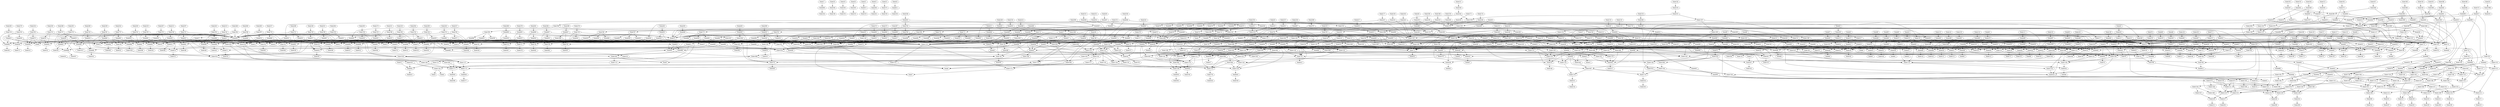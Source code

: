 # Network structure generated by ABC

digraph network {
Node17 -> Node609 [style = solid];
Node18 -> Node594 [style = solid];
Node19 -> Node593 [style = solid];
Node20 -> Node592 [style = solid];
Node21 -> Node612 [style = solid];
Node22 -> Node595 [style = solid];
Node23 -> Node575 [style = solid];
Node24 -> Node611 [style = solid];
Node25 -> Node941 [style = solid];
Node26 -> Node1098 [style = solid];
Node27 -> Node507 [style = solid];
Node28 -> Node523 [style = solid];
Node30 -> Node429 [style = solid];
Node33 -> Node432 [style = solid];
Node36 -> Node469 [style = solid];
Node39 -> Node467 [style = solid];
Node42 -> Node500 [style = solid];
Node45 -> Node501 [style = solid];
Node48 -> Node502 [style = solid];
Node51 -> Node503 [style = solid];
Node54 -> Node470 [style = solid];
Node57 -> Node471 [style = solid];
Node60 -> Node472 [style = solid];
Node63 -> Node473 [style = solid];
Node66 -> Node474 [style = solid];
Node69 -> Node476 [style = solid];
Node72 -> Node475 [style = solid];
Node75 -> Node477 [style = solid];
Node78 -> Node478 [style = solid];
Node81 -> Node479 [style = solid];
Node84 -> Node480 [style = solid];
Node87 -> Node481 [style = solid];
Node90 -> Node482 [style = solid];
Node93 -> Node483 [style = solid];
Node96 -> Node484 [style = solid];
Node99 -> Node485 [style = solid];
Node102 -> Node486 [style = solid];
Node105 -> Node487 [style = solid];
Node108 -> Node488 [style = solid];
Node111 -> Node489 [style = solid];
Node114 -> Node490 [style = solid];
Node117 -> Node491 [style = solid];
Node120 -> Node492 [style = solid];
Node123 -> Node493 [style = solid];
Node126 -> Node495 [style = solid];
Node129 -> Node496 [style = solid];
Node132 -> Node497 [style = solid];
Node135 -> Node499 [style = solid];
Node138 -> Node494 [style = solid];
Node141 -> Node498 [style = solid];
Node144 -> Node520 [style = solid];
Node147 -> Node536 [style = solid];
Node150 -> Node1232 [style = solid];
Node153 -> Node540 [style = solid];
Node156 -> Node538 [style = solid];
Node159 -> Node548 [style = solid];
Node162 -> Node549 [style = solid];
Node165 -> Node542 [style = solid];
Node168 -> Node543 [style = solid];
Node171 -> Node545 [style = solid];
Node174 -> Node546 [style = solid];
Node177 -> Node547 [style = solid];
Node180 -> Node539 [style = solid];
Node183 -> Node541 [style = solid];
Node186 -> Node582 [style = solid];
Node189 -> Node584 [style = solid];
Node192 -> Node567 [style = solid];
Node195 -> Node572 [style = solid];
Node198 -> Node588 [style = solid];
Node201 -> Node586 [style = solid];
Node204 -> Node569 [style = solid];
Node207 -> Node568 [style = solid];
Node210 -> Node581 [style = solid];
Node213 -> Node583 [style = solid];
Node216 -> Node585 [style = solid];
Node219 -> Node566 [style = solid];
Node222 -> Node617 [style = solid];
Node225 -> Node607 [style = solid];
Node228 -> Node632 [style = solid];
Node231 -> Node634 [style = solid];
Node234 -> Node633 [style = solid];
Node237 -> Node631 [style = solid];
Node240 -> Node648 [style = solid];
Node243 -> Node642 [style = solid];
Node246 -> Node643 [style = solid];
Node249 -> Node641 [style = solid];
Node252 -> Node646 [style = solid];
Node255 -> Node705 [style = solid];
Node258 -> Node687 [style = solid];
Node261 -> Node746 [style = solid];
Node264 -> Node739 [style = solid];
Node267 -> Node735 [style = solid];
Node270 -> Node745 [style = solid];
Node273 -> Node733 [style = solid];
Node276 -> Node718 [style = solid];
Node279 -> Node717 [style = solid];
Node282 -> Node716 [style = solid];
Node285 -> Node741 [style = solid];
Node288 -> Node731 [style = solid];
Node291 -> Node732 [style = solid];
Node294 -> Node734 [style = solid];
Node297 -> Node722 [style = solid];
Node300 -> Node743 [style = solid];
Node303 -> Node736 [style = solid];
Node306 -> Node737 [style = solid];
Node309 -> Node744 [style = solid];
Node312 -> Node740 [style = solid];
Node315 -> Node742 [style = solid];
Node318 -> Node760 [style = solid];
Node321 -> Node788 [style = solid];
Node324 -> Node783 [style = solid];
Node327 -> Node774 [style = solid];
Node330 -> Node752 [style = solid];
Node333 -> Node792 [style = solid];
Node336 -> Node758 [style = solid];
Node339 -> Node781 [style = solid];
Node342 -> Node782 [style = solid];
Node345 -> Node755 [style = solid];
Node348 -> Node784 [style = solid];
Node351 -> Node780 [style = solid];
Node354 -> Node773 [style = solid];
Node357 -> Node785 [style = solid];
Node360 -> Node786 [style = solid];
Node363 -> Node787 [style = solid];
Node366 -> Node808 [style = solid];
Node369 -> Node797 [style = solid];
Node372 -> Node803 [style = solid];
Node375 -> Node804 [style = solid];
Node378 -> Node805 [style = solid];
Node381 -> Node806 [style = solid];
Node384 -> Node807 [style = solid];
Node387 -> Node809 [style = solid];
Node390 -> Node810 [style = solid];
Node393 -> Node849 [style = solid];
Node396 -> Node847 [style = solid];
Node399 -> Node843 [style = solid];
Node402 -> Node845 [style = solid];
Node405 -> Node852 [style = solid];
Node408 -> Node844 [style = solid];
Node411 -> Node846 [style = solid];
Node414 -> Node848 [style = solid];
Node417 -> Node853 [style = solid];
Node420 -> Node1021 [style = solid];
Node423 -> Node1140 [style = solid];
Node427 -> Node31 [style = solid];
Node428 -> Node34 [style = solid];
Node429 -> Node508 [style = solid];
Node429 -> Node468 [style = solid];
Node430 -> Node37 [style = solid];
Node431 -> Node40 [style = solid];
Node432 -> Node839 [style = solid];
Node432 -> Node506 [style = solid];
Node432 -> Node1032 [style = solid];
Node433 -> Node43 [style = solid];
Node434 -> Node46 [style = solid];
Node435 -> Node49 [style = solid];
Node436 -> Node52 [style = solid];
Node437 -> Node55 [style = solid];
Node438 -> Node58 [style = solid];
Node439 -> Node61 [style = solid];
Node440 -> Node64 [style = solid];
Node441 -> Node67 [style = solid];
Node442 -> Node70 [style = solid];
Node443 -> Node73 [style = solid];
Node444 -> Node76 [style = solid];
Node445 -> Node79 [style = solid];
Node446 -> Node82 [style = solid];
Node447 -> Node85 [style = solid];
Node448 -> Node88 [style = solid];
Node449 -> Node91 [style = solid];
Node450 -> Node94 [style = solid];
Node451 -> Node97 [style = solid];
Node452 -> Node100 [style = solid];
Node453 -> Node103 [style = solid];
Node454 -> Node106 [style = solid];
Node455 -> Node109 [style = solid];
Node456 -> Node112 [style = solid];
Node457 -> Node115 [style = solid];
Node458 -> Node118 [style = solid];
Node459 -> Node121 [style = solid];
Node460 -> Node124 [style = solid];
Node461 -> Node127 [style = solid];
Node462 -> Node130 [style = solid];
Node463 -> Node133 [style = solid];
Node464 -> Node136 [style = solid];
Node465 -> Node139 [style = solid];
Node466 -> Node142 [style = solid];
Node467 -> Node796 [style = solid];
Node467 -> Node504 [style = solid];
Node468 -> Node505 [style = solid];
Node468 -> Node1101 [style = solid];
Node469 -> Node730 [style = solid];
Node469 -> Node509 [style = solid];
Node469 -> Node1096 [style = solid];
Node470 -> Node905 [style = solid];
Node470 -> Node437 [style = solid];
Node470 -> Node537 [style = solid];
Node471 -> Node906 [style = solid];
Node471 -> Node438 [style = solid];
Node471 -> Node537 [style = solid];
Node472 -> Node915 [style = solid];
Node472 -> Node439 [style = solid];
Node472 -> Node537 [style = solid];
Node473 -> Node913 [style = solid];
Node473 -> Node440 [style = solid];
Node473 -> Node537 [style = solid];
Node474 -> Node909 [style = solid];
Node474 -> Node441 [style = solid];
Node474 -> Node537 [style = solid];
Node475 -> Node912 [style = solid];
Node475 -> Node443 [style = solid];
Node475 -> Node537 [style = solid];
Node476 -> Node911 [style = solid];
Node476 -> Node442 [style = solid];
Node476 -> Node537 [style = solid];
Node477 -> Node910 [style = solid];
Node477 -> Node444 [style = solid];
Node477 -> Node537 [style = solid];
Node478 -> Node919 [style = solid];
Node478 -> Node445 [style = solid];
Node478 -> Node537 [style = solid];
Node479 -> Node908 [style = solid];
Node479 -> Node446 [style = solid];
Node479 -> Node537 [style = solid];
Node480 -> Node916 [style = solid];
Node480 -> Node447 [style = solid];
Node480 -> Node537 [style = solid];
Node481 -> Node914 [style = solid];
Node481 -> Node448 [style = solid];
Node481 -> Node537 [style = solid];
Node482 -> Node918 [style = solid];
Node482 -> Node449 [style = solid];
Node482 -> Node537 [style = solid];
Node483 -> Node920 [style = solid];
Node483 -> Node450 [style = solid];
Node483 -> Node537 [style = solid];
Node484 -> Node970 [style = solid];
Node484 -> Node451 [style = solid];
Node484 -> Node537 [style = solid];
Node485 -> Node963 [style = solid];
Node485 -> Node452 [style = solid];
Node485 -> Node537 [style = solid];
Node486 -> Node971 [style = solid];
Node486 -> Node453 [style = solid];
Node486 -> Node537 [style = solid];
Node487 -> Node962 [style = solid];
Node487 -> Node454 [style = solid];
Node487 -> Node537 [style = solid];
Node488 -> Node966 [style = solid];
Node488 -> Node455 [style = solid];
Node488 -> Node537 [style = solid];
Node489 -> Node964 [style = solid];
Node489 -> Node456 [style = solid];
Node489 -> Node537 [style = solid];
Node490 -> Node965 [style = solid];
Node490 -> Node457 [style = solid];
Node490 -> Node537 [style = solid];
Node491 -> Node967 [style = solid];
Node491 -> Node458 [style = solid];
Node491 -> Node537 [style = solid];
Node492 -> Node1008 [style = solid];
Node492 -> Node459 [style = solid];
Node492 -> Node537 [style = solid];
Node493 -> Node1009 [style = solid];
Node493 -> Node460 [style = solid];
Node493 -> Node537 [style = solid];
Node494 -> Node1010 [style = solid];
Node494 -> Node465 [style = solid];
Node494 -> Node537 [style = solid];
Node495 -> Node1011 [style = solid];
Node495 -> Node461 [style = solid];
Node495 -> Node537 [style = solid];
Node496 -> Node1001 [style = solid];
Node496 -> Node462 [style = solid];
Node496 -> Node537 [style = solid];
Node497 -> Node1002 [style = solid];
Node497 -> Node463 [style = solid];
Node497 -> Node537 [style = solid];
Node498 -> Node1012 [style = solid];
Node498 -> Node466 [style = solid];
Node498 -> Node537 [style = solid];
Node499 -> Node1013 [style = solid];
Node499 -> Node464 [style = solid];
Node499 -> Node537 [style = solid];
Node500 -> Node513 [style = solid];
Node500 -> Node517 [style = solid];
Node500 -> Node1236 [style = solid];
Node501 -> Node511 [style = solid];
Node501 -> Node512 [style = solid];
Node501 -> Node1236 [style = solid];
Node502 -> Node917 [style = solid];
Node502 -> Node435 [style = solid];
Node502 -> Node537 [style = solid];
Node503 -> Node907 [style = solid];
Node503 -> Node436 [style = solid];
Node503 -> Node537 [style = solid];
Node504 -> Node514 [style = solid];
Node504 -> Node892 [style = solid];
Node504 -> Node1141 [style = solid];
Node505 -> Node518 [style = solid];
Node505 -> Node510 [style = solid];
Node506 -> Node515 [style = solid];
Node506 -> Node987 [style = solid];
Node507 -> Node145 [style = solid];
Node508 -> Node1074 [style = solid];
Node508 -> Node537 [style = solid];
Node508 -> Node738 [style = solid];
Node508 -> Node1109 [style = solid];
Node509 -> Node1041 [style = solid];
Node509 -> Node537 [style = solid];
Node509 -> Node533 [style = solid];
Node510 -> Node535 [style = solid];
Node510 -> Node1118 [style = solid];
Node510 -> Node430 [style = solid];
Node511 -> Node1147 [style = solid];
Node511 -> Node537 [style = solid];
Node512 -> Node1147 [style = solid];
Node512 -> Node537 [style = solid];
Node513 -> Node433 [style = solid];
Node513 -> Node537 [style = solid];
Node514 -> Node537 [style = solid];
Node514 -> Node1124 [style = solid];
Node515 -> Node950 [style = solid];
Node515 -> Node537 [style = solid];
Node516 -> Node148 [style = solid];
Node517 -> Node1025 [style = solid];
Node517 -> Node537 [style = solid];
Node518 -> Node534 [style = solid];
Node518 -> Node1141 [style = solid];
Node519 -> Node151 [style = solid];
Node520 -> Node532 [style = solid];
Node521 -> Node154 [style = solid];
Node522 -> Node157 [style = solid];
Node523 -> Node160 [style = solid];
Node524 -> Node163 [style = solid];
Node525 -> Node166 [style = solid];
Node526 -> Node169 [style = solid];
Node527 -> Node172 [style = solid];
Node528 -> Node175 [style = solid];
Node529 -> Node178 [style = solid];
Node530 -> Node181 [style = solid];
Node531 -> Node184 [style = solid];
Node532 -> Node1197 [style = solid];
Node532 -> Node1036 [style = solid];
Node533 -> Node430 [style = solid];
Node533 -> Node562 [style = solid];
Node534 -> Node562 [style = solid];
Node534 -> Node1168 [style = solid];
Node535 -> Node562 [style = solid];
Node535 -> Node1167 [style = solid];
Node536 -> Node544 [style = solid];
Node537 -> Node550 [style = solid];
Node538 -> Node563 [style = solid];
Node538 -> Node598 [style = solid];
Node539 -> Node679 [style = solid];
Node539 -> Node565 [style = solid];
Node539 -> Node1079 [style = solid];
Node540 -> Node587 [style = solid];
Node540 -> Node1240 [style = solid];
Node540 -> Node1236 [style = solid];
Node541 -> Node680 [style = solid];
Node541 -> Node573 [style = solid];
Node541 -> Node1124 [style = solid];
Node542 -> Node681 [style = solid];
Node542 -> Node574 [style = solid];
Node542 -> Node1124 [style = solid];
Node543 -> Node682 [style = solid];
Node543 -> Node576 [style = solid];
Node543 -> Node1124 [style = solid];
Node544 -> Node564 [style = solid];
Node544 -> Node1036 [style = solid];
Node545 -> Node683 [style = solid];
Node545 -> Node577 [style = solid];
Node545 -> Node1079 [style = solid];
Node546 -> Node684 [style = solid];
Node546 -> Node578 [style = solid];
Node546 -> Node1079 [style = solid];
Node547 -> Node685 [style = solid];
Node547 -> Node579 [style = solid];
Node547 -> Node1124 [style = solid];
Node548 -> Node580 [style = solid];
Node548 -> Node676 [style = solid];
Node548 -> Node1079 [style = solid];
Node549 -> Node570 [style = solid];
Node549 -> Node1240 [style = solid];
Node549 -> Node1236 [style = solid];
Node550 -> Node562 [style = solid];
Node551 -> Node187 [style = solid];
Node552 -> Node190 [style = solid];
Node553 -> Node193 [style = solid];
Node554 -> Node196 [style = solid];
Node555 -> Node199 [style = solid];
Node556 -> Node202 [style = solid];
Node557 -> Node205 [style = solid];
Node558 -> Node208 [style = solid];
Node559 -> Node211 [style = solid];
Node560 -> Node214 [style = solid];
Node561 -> Node217 [style = solid];
Node562 -> Node220 [style = solid];
Node563 -> Node802 [style = solid];
Node563 -> Node653 [style = solid];
Node563 -> Node589 [style = solid];
Node564 -> Node630 [style = solid];
Node564 -> Node793 [style = solid];
Node564 -> Node637 [style = solid];
Node564 -> Node1023 [style = solid];
Node565 -> Node623 [style = solid];
Node565 -> Node1242 [style = solid];
Node565 -> Node530 [style = solid];
Node565 -> Node1238 [style = solid];
Node566 -> Node590 [style = solid];
Node567 -> Node613 [style = solid];
Node567 -> Node597 [style = solid];
Node568 -> Node616 [style = solid];
Node568 -> Node599 [style = solid];
Node569 -> Node615 [style = solid];
Node569 -> Node602 [style = solid];
Node570 -> Node621 [style = solid];
Node570 -> Node1242 [style = solid];
Node570 -> Node1138 [style = solid];
Node570 -> Node1238 [style = solid];
Node571 -> Node223 [style = solid];
Node572 -> Node605 [style = solid];
Node572 -> Node603 [style = solid];
Node573 -> Node624 [style = solid];
Node573 -> Node1242 [style = solid];
Node573 -> Node531 [style = solid];
Node573 -> Node1238 [style = solid];
Node574 -> Node625 [style = solid];
Node574 -> Node1242 [style = solid];
Node574 -> Node525 [style = solid];
Node574 -> Node1238 [style = solid];
Node575 -> Node226 [style = solid];
Node576 -> Node626 [style = solid];
Node576 -> Node1242 [style = solid];
Node576 -> Node526 [style = solid];
Node576 -> Node1238 [style = solid];
Node577 -> Node627 [style = solid];
Node577 -> Node1242 [style = solid];
Node577 -> Node527 [style = solid];
Node577 -> Node1238 [style = solid];
Node578 -> Node628 [style = solid];
Node578 -> Node1242 [style = solid];
Node578 -> Node528 [style = solid];
Node578 -> Node1238 [style = solid];
Node579 -> Node629 [style = solid];
Node579 -> Node1242 [style = solid];
Node579 -> Node529 [style = solid];
Node579 -> Node1238 [style = solid];
Node580 -> Node622 [style = solid];
Node580 -> Node1242 [style = solid];
Node580 -> Node1238 [style = solid];
Node580 -> Node523 [style = solid];
Node581 -> Node618 [style = solid];
Node581 -> Node599 [style = solid];
Node582 -> Node614 [style = solid];
Node582 -> Node601 [style = solid];
Node583 -> Node619 [style = solid];
Node583 -> Node597 [style = solid];
Node584 -> Node600 [style = solid];
Node584 -> Node608 [style = solid];
Node585 -> Node630 [style = solid];
Node585 -> Node1095 [style = solid];
Node585 -> Node604 [style = solid];
Node586 -> Node635 [style = solid];
Node586 -> Node598 [style = solid];
Node587 -> Node638 [style = solid];
Node587 -> Node1242 [style = solid];
Node587 -> Node1134 [style = solid];
Node587 -> Node1238 [style = solid];
Node588 -> Node606 [style = solid];
Node588 -> Node596 [style = solid];
Node589 -> Node1018 [style = solid];
Node589 -> Node647 [style = solid];
Node589 -> Node1103 [style = solid];
Node590 -> Node636 [style = solid];
Node590 -> Node1043 [style = solid];
Node590 -> Node777 [style = solid];
Node590 -> Node1242 [style = solid];
Node591 -> Node229 [style = solid];
Node592 -> Node232 [style = solid];
Node593 -> Node235 [style = solid];
Node594 -> Node238 [style = solid];
Node595 -> Node241 [style = solid];
Node596 -> Node1000 [style = solid];
Node596 -> Node639 [style = solid];
Node597 -> Node1071 [style = solid];
Node597 -> Node640 [style = solid];
Node598 -> Node639 [style = solid];
Node598 -> Node1093 [style = solid];
Node599 -> Node1070 [style = solid];
Node599 -> Node640 [style = solid];
Node600 -> Node640 [style = solid];
Node600 -> Node726 [style = solid];
Node601 -> Node640 [style = solid];
Node601 -> Node1093 [style = solid];
Node601 -> Node751 [style = solid];
Node602 -> Node1037 [style = solid];
Node602 -> Node639 [style = solid];
Node603 -> Node998 [style = solid];
Node603 -> Node689 [style = solid];
Node604 -> Node647 [style = solid];
Node604 -> Node1242 [style = solid];
Node604 -> Node561 [style = solid];
Node604 -> Node777 [style = solid];
Node605 -> Node889 [style = solid];
Node605 -> Node653 [style = solid];
Node606 -> Node816 [style = solid];
Node606 -> Node653 [style = solid];
Node607 -> Node649 [style = solid];
Node607 -> Node959 [style = solid];
Node608 -> Node842 [style = solid];
Node608 -> Node653 [style = solid];
Node609 -> Node244 [style = solid];
Node610 -> Node247 [style = solid];
Node611 -> Node250 [style = solid];
Node612 -> Node253 [style = solid];
Node613 -> Node1083 [style = solid];
Node613 -> Node835 [style = solid];
Node613 -> Node653 [style = solid];
Node614 -> Node779 [style = solid];
Node614 -> Node653 [style = solid];
Node615 -> Node943 [style = solid];
Node615 -> Node653 [style = solid];
Node616 -> Node1159 [style = solid];
Node616 -> Node1142 [style = solid];
Node616 -> Node653 [style = solid];
Node617 -> Node759 [style = solid];
Node617 -> Node798 [style = solid];
Node617 -> Node640 [style = solid];
Node618 -> Node1014 [style = solid];
Node618 -> Node653 [style = solid];
Node619 -> Node801 [style = solid];
Node619 -> Node653 [style = solid];
Node620 -> Node652 [style = solid];
Node620 -> Node688 [style = solid];
Node621 -> Node972 [style = solid];
Node621 -> Node1138 [style = solid];
Node621 -> Node707 [style = solid];
Node622 -> Node529 [style = solid];
Node622 -> Node523 [style = solid];
Node622 -> Node706 [style = solid];
Node623 -> Node6 [style = solid];
Node623 -> Node530 [style = solid];
Node623 -> Node710 [style = solid];
Node624 -> Node530 [style = solid];
Node624 -> Node531 [style = solid];
Node624 -> Node712 [style = solid];
Node625 -> Node531 [style = solid];
Node625 -> Node525 [style = solid];
Node625 -> Node710 [style = solid];
Node626 -> Node525 [style = solid];
Node626 -> Node526 [style = solid];
Node626 -> Node712 [style = solid];
Node627 -> Node526 [style = solid];
Node627 -> Node527 [style = solid];
Node627 -> Node711 [style = solid];
Node628 -> Node527 [style = solid];
Node628 -> Node528 [style = solid];
Node628 -> Node710 [style = solid];
Node629 -> Node528 [style = solid];
Node629 -> Node529 [style = solid];
Node629 -> Node711 [style = solid];
Node630 -> Node672 [style = solid];
Node630 -> Node1059 [style = solid];
Node631 -> Node955 [style = solid];
Node631 -> Node812 [style = solid];
Node631 -> Node678 [style = solid];
Node632 -> Node1082 [style = solid];
Node632 -> Node677 [style = solid];
Node632 -> Node1032 [style = solid];
Node633 -> Node673 [style = solid];
Node633 -> Node956 [style = solid];
Node634 -> Node674 [style = solid];
Node634 -> Node903 [style = solid];
Node635 -> Node714 [style = solid];
Node635 -> Node653 [style = solid];
Node636 -> Node647 [style = solid];
Node637 -> Node651 [style = solid];
Node637 -> Node1243 [style = solid];
Node638 -> Node944 [style = solid];
Node638 -> Node1134 [style = solid];
Node638 -> Node709 [style = solid];
Node639 -> Node653 [style = solid];
Node640 -> Node653 [style = solid];
Node641 -> Node713 [style = solid];
Node641 -> Node902 [style = solid];
Node642 -> Node904 [style = solid];
Node642 -> Node715 [style = solid];
Node643 -> Node951 [style = solid];
Node643 -> Node1063 [style = solid];
Node643 -> Node704 [style = solid];
Node644 -> Node256 [style = solid];
Node645 -> Node259 [style = solid];
Node646 -> Node719 [style = solid];
Node646 -> Node1125 [style = solid];
Node646 -> Node957 [style = solid];
Node647 -> Node672 [style = solid];
Node648 -> Node720 [style = solid];
Node648 -> Node1125 [style = solid];
Node648 -> Node958 [style = solid];
Node649 -> Node721 [style = solid];
Node649 -> Node1060 [style = solid];
Node649 -> Node1114 [style = solid];
Node649 -> Node777 [style = solid];
Node650 -> Node262 [style = solid];
Node651 -> Node1097 [style = solid];
Node651 -> Node1131 [style = solid];
Node651 -> Node790 [style = solid];
Node652 -> Node747 [style = solid];
Node652 -> Node1162 [style = solid];
Node653 -> Node689 [style = solid];
Node654 -> Node265 [style = solid];
Node655 -> Node268 [style = solid];
Node656 -> Node271 [style = solid];
Node657 -> Node274 [style = solid];
Node658 -> Node277 [style = solid];
Node659 -> Node280 [style = solid];
Node660 -> Node283 [style = solid];
Node661 -> Node286 [style = solid];
Node662 -> Node289 [style = solid];
Node663 -> Node292 [style = solid];
Node664 -> Node295 [style = solid];
Node665 -> Node298 [style = solid];
Node666 -> Node301 [style = solid];
Node667 -> Node304 [style = solid];
Node668 -> Node307 [style = solid];
Node669 -> Node310 [style = solid];
Node670 -> Node313 [style = solid];
Node671 -> Node316 [style = solid];
Node672 -> Node706 [style = solid];
Node673 -> Node763 [style = solid];
Node673 -> Node1060 [style = solid];
Node673 -> Node890 [style = solid];
Node673 -> Node1063 [style = solid];
Node674 -> Node764 [style = solid];
Node674 -> Node1060 [style = solid];
Node674 -> Node891 [style = solid];
Node674 -> Node1063 [style = solid];
Node675 -> Node319 [style = solid];
Node676 -> Node761 [style = solid];
Node676 -> Node1241 [style = solid];
Node677 -> Node1038 [style = solid];
Node677 -> Node817 [style = solid];
Node677 -> Node997 [style = solid];
Node678 -> Node762 [style = solid];
Node678 -> Node1060 [style = solid];
Node679 -> Node766 [style = solid];
Node679 -> Node1241 [style = solid];
Node680 -> Node767 [style = solid];
Node680 -> Node1241 [style = solid];
Node681 -> Node768 [style = solid];
Node681 -> Node1241 [style = solid];
Node682 -> Node769 [style = solid];
Node682 -> Node1241 [style = solid];
Node683 -> Node770 [style = solid];
Node683 -> Node1241 [style = solid];
Node684 -> Node771 [style = solid];
Node684 -> Node1241 [style = solid];
Node685 -> Node772 [style = solid];
Node685 -> Node1241 [style = solid];
Node686 -> Node322 [style = solid];
Node687 -> Node791 [style = solid];
Node687 -> Node1095 [style = solid];
Node688 -> Node789 [style = solid];
Node688 -> Node507 [style = solid];
Node689 -> Node1018 [style = solid];
Node689 -> Node790 [style = solid];
Node690 -> Node325 [style = solid];
Node691 -> Node328 [style = solid];
Node692 -> Node331 [style = solid];
Node693 -> Node334 [style = solid];
Node694 -> Node337 [style = solid];
Node695 -> Node340 [style = solid];
Node696 -> Node343 [style = solid];
Node697 -> Node346 [style = solid];
Node698 -> Node349 [style = solid];
Node699 -> Node352 [style = solid];
Node700 -> Node355 [style = solid];
Node701 -> Node358 [style = solid];
Node702 -> Node361 [style = solid];
Node703 -> Node364 [style = solid];
Node704 -> Node794 [style = solid];
Node704 -> Node1156 [style = solid];
Node704 -> Node1096 [style = solid];
Node705 -> Node756 [style = solid];
Node705 -> Node1095 [style = solid];
Node706 -> Node747 [style = solid];
Node707 -> Node747 [style = solid];
Node708 -> Node747 [style = solid];
Node709 -> Node747 [style = solid];
Node710 -> Node748 [style = solid];
Node711 -> Node748 [style = solid];
Node712 -> Node748 [style = solid];
Node713 -> Node799 [style = solid];
Node713 -> Node1060 [style = solid];
Node713 -> Node1091 [style = solid];
Node713 -> Node738 [style = solid];
Node714 -> Node840 [style = solid];
Node714 -> Node1182 [style = solid];
Node714 -> Node754 [style = solid];
Node715 -> Node800 [style = solid];
Node715 -> Node1060 [style = solid];
Node715 -> Node1022 [style = solid];
Node715 -> Node895 [style = solid];
Node716 -> Node660 [style = solid];
Node716 -> Node822 [style = solid];
Node716 -> Node893 [style = solid];
Node717 -> Node811 [style = solid];
Node717 -> Node777 [style = solid];
Node718 -> Node850 [style = solid];
Node718 -> Node851 [style = solid];
Node718 -> Node1236 [style = solid];
Node719 -> Node1129 [style = solid];
Node719 -> Node462 [style = solid];
Node719 -> Node814 [style = solid];
Node720 -> Node1129 [style = solid];
Node720 -> Node463 [style = solid];
Node720 -> Node815 [style = solid];
Node721 -> Node1050 [style = solid];
Node721 -> Node975 [style = solid];
Node721 -> Node854 [style = solid];
Node722 -> Node665 [style = solid];
Node722 -> Node823 [style = solid];
Node722 -> Node893 [style = solid];
Node723 -> Node367 [style = solid];
Node724 -> Node370 [style = solid];
Node725 -> Node373 [style = solid];
Node726 -> Node376 [style = solid];
Node727 -> Node379 [style = solid];
Node728 -> Node382 [style = solid];
Node729 -> Node385 [style = solid];
Node730 -> Node388 [style = solid];
Node731 -> Node662 [style = solid];
Node731 -> Node833 [style = solid];
Node731 -> Node893 [style = solid];
Node732 -> Node663 [style = solid];
Node732 -> Node820 [style = solid];
Node732 -> Node893 [style = solid];
Node733 -> Node657 [style = solid];
Node733 -> Node832 [style = solid];
Node733 -> Node893 [style = solid];
Node734 -> Node664 [style = solid];
Node734 -> Node821 [style = solid];
Node734 -> Node893 [style = solid];
Node735 -> Node655 [style = solid];
Node735 -> Node819 [style = solid];
Node735 -> Node893 [style = solid];
Node736 -> Node667 [style = solid];
Node736 -> Node829 [style = solid];
Node736 -> Node893 [style = solid];
Node737 -> Node668 [style = solid];
Node737 -> Node825 [style = solid];
Node737 -> Node893 [style = solid];
Node738 -> Node391 [style = solid];
Node739 -> Node654 [style = solid];
Node739 -> Node831 [style = solid];
Node739 -> Node893 [style = solid];
Node740 -> Node670 [style = solid];
Node740 -> Node830 [style = solid];
Node740 -> Node893 [style = solid];
Node741 -> Node661 [style = solid];
Node741 -> Node818 [style = solid];
Node741 -> Node893 [style = solid];
Node742 -> Node671 [style = solid];
Node742 -> Node827 [style = solid];
Node742 -> Node893 [style = solid];
Node743 -> Node666 [style = solid];
Node743 -> Node824 [style = solid];
Node743 -> Node893 [style = solid];
Node744 -> Node669 [style = solid];
Node744 -> Node826 [style = solid];
Node744 -> Node893 [style = solid];
Node745 -> Node656 [style = solid];
Node745 -> Node828 [style = solid];
Node745 -> Node893 [style = solid];
Node746 -> Node836 [style = solid];
Node746 -> Node837 [style = solid];
Node746 -> Node1095 [style = solid];
Node747 -> Node789 [style = solid];
Node748 -> Node790 [style = solid];
Node749 -> Node394 [style = solid];
Node750 -> Node397 [style = solid];
Node751 -> Node400 [style = solid];
Node752 -> Node692 [style = solid];
Node752 -> Node876 [style = solid];
Node752 -> Node893 [style = solid];
Node753 -> Node403 [style = solid];
Node754 -> Node840 [style = solid];
Node754 -> Node1182 [style = solid];
Node755 -> Node697 [style = solid];
Node755 -> Node865 [style = solid];
Node755 -> Node893 [style = solid];
Node756 -> Node947 [style = solid];
Node756 -> Node1145 [style = solid];
Node756 -> Node841 [style = solid];
Node757 -> Node838 [style = solid];
Node757 -> Node888 [style = solid];
Node758 -> Node694 [style = solid];
Node758 -> Node871 [style = solid];
Node758 -> Node893 [style = solid];
Node759 -> Node834 [style = solid];
Node759 -> Node1135 [style = solid];
Node760 -> Node675 [style = solid];
Node760 -> Node872 [style = solid];
Node760 -> Node893 [style = solid];
Node761 -> Node935 [style = solid];
Node761 -> Node881 [style = solid];
Node761 -> Node896 [style = solid];
Node762 -> Node1048 [style = solid];
Node762 -> Node933 [style = solid];
Node762 -> Node897 [style = solid];
Node763 -> Node1020 [style = solid];
Node763 -> Node938 [style = solid];
Node763 -> Node898 [style = solid];
Node764 -> Node1073 [style = solid];
Node764 -> Node1019 [style = solid];
Node764 -> Node899 [style = solid];
Node765 -> Node406 [style = solid];
Node766 -> Node936 [style = solid];
Node766 -> Node984 [style = solid];
Node766 -> Node855 [style = solid];
Node767 -> Node939 [style = solid];
Node767 -> Node883 [style = solid];
Node767 -> Node856 [style = solid];
Node768 -> Node934 [style = solid];
Node768 -> Node999 [style = solid];
Node768 -> Node857 [style = solid];
Node769 -> Node932 [style = solid];
Node769 -> Node884 [style = solid];
Node769 -> Node858 [style = solid];
Node770 -> Node948 [style = solid];
Node770 -> Node885 [style = solid];
Node770 -> Node859 [style = solid];
Node771 -> Node940 [style = solid];
Node771 -> Node879 [style = solid];
Node771 -> Node860 [style = solid];
Node772 -> Node930 [style = solid];
Node772 -> Node886 [style = solid];
Node772 -> Node861 [style = solid];
Node773 -> Node700 [style = solid];
Node773 -> Node863 [style = solid];
Node773 -> Node893 [style = solid];
Node774 -> Node691 [style = solid];
Node774 -> Node868 [style = solid];
Node774 -> Node893 [style = solid];
Node775 -> Node409 [style = solid];
Node776 -> Node412 [style = solid];
Node777 -> Node415 [style = solid];
Node778 -> Node418 [style = solid];
Node779 -> Node1136 [style = solid];
Node779 -> Node880 [style = solid];
Node780 -> Node699 [style = solid];
Node780 -> Node867 [style = solid];
Node780 -> Node893 [style = solid];
Node781 -> Node695 [style = solid];
Node781 -> Node864 [style = solid];
Node781 -> Node893 [style = solid];
Node782 -> Node696 [style = solid];
Node782 -> Node866 [style = solid];
Node782 -> Node893 [style = solid];
Node783 -> Node690 [style = solid];
Node783 -> Node873 [style = solid];
Node783 -> Node893 [style = solid];
Node784 -> Node698 [style = solid];
Node784 -> Node877 [style = solid];
Node784 -> Node893 [style = solid];
Node785 -> Node701 [style = solid];
Node785 -> Node875 [style = solid];
Node785 -> Node893 [style = solid];
Node786 -> Node702 [style = solid];
Node786 -> Node869 [style = solid];
Node786 -> Node893 [style = solid];
Node787 -> Node703 [style = solid];
Node787 -> Node874 [style = solid];
Node787 -> Node893 [style = solid];
Node788 -> Node686 [style = solid];
Node788 -> Node870 [style = solid];
Node788 -> Node893 [style = solid];
Node789 -> Node813 [style = solid];
Node790 -> Node813 [style = solid];
Node791 -> Node887 [style = solid];
Node791 -> Node724 [style = solid];
Node791 -> Node1172 [style = solid];
Node791 -> Node1144 [style = solid];
Node792 -> Node693 [style = solid];
Node792 -> Node862 [style = solid];
Node792 -> Node893 [style = solid];
Node793 -> Node1214 [style = solid];
Node793 -> Node1131 [style = solid];
Node793 -> Node1030 [style = solid];
Node794 -> Node891 [style = solid];
Node794 -> Node997 [style = solid];
Node795 -> Node996 [style = solid];
Node795 -> Node1192 [style = solid];
Node795 -> Node1193 [style = solid];
Node796 -> Node1066 [style = solid];
Node796 -> Node892 [style = solid];
Node797 -> Node882 [style = solid];
Node797 -> Node890 [style = solid];
Node798 -> Node1213 [style = solid];
Node798 -> Node1031 [style = solid];
Node798 -> Node992 [style = solid];
Node798 -> Node1088 [style = solid];
Node799 -> Node1051 [style = solid];
Node799 -> Node931 [style = solid];
Node799 -> Node961 [style = solid];
Node800 -> Node1049 [style = solid];
Node800 -> Node937 [style = solid];
Node800 -> Node960 [style = solid];
Node801 -> Node1132 [style = solid];
Node801 -> Node953 [style = solid];
Node802 -> Node1187 [style = solid];
Node802 -> Node1181 [style = solid];
Node802 -> Node945 [style = solid];
Node803 -> Node921 [style = solid];
Node803 -> Node725 [style = solid];
Node803 -> Node973 [style = solid];
Node804 -> Node922 [style = solid];
Node804 -> Node726 [style = solid];
Node804 -> Node973 [style = solid];
Node805 -> Node923 [style = solid];
Node805 -> Node727 [style = solid];
Node805 -> Node973 [style = solid];
Node806 -> Node924 [style = solid];
Node806 -> Node728 [style = solid];
Node806 -> Node973 [style = solid];
Node807 -> Node925 [style = solid];
Node807 -> Node729 [style = solid];
Node807 -> Node973 [style = solid];
Node808 -> Node926 [style = solid];
Node808 -> Node723 [style = solid];
Node808 -> Node973 [style = solid];
Node809 -> Node927 [style = solid];
Node809 -> Node730 [style = solid];
Node809 -> Node973 [style = solid];
Node810 -> Node928 [style = solid];
Node810 -> Node738 [style = solid];
Node810 -> Node973 [style = solid];
Node811 -> Node1146 [style = solid];
Node811 -> Node997 [style = solid];
Node812 -> Node895 [style = solid];
Node812 -> Node428 [style = solid];
Node812 -> Node1063 [style = solid];
Node813 -> Node1204 [style = solid];
Node814 -> Node1016 [style = solid];
Node814 -> Node900 [style = solid];
Node815 -> Node1015 [style = solid];
Node815 -> Node901 [style = solid];
Node816 -> Node990 [style = solid];
Node816 -> Node1119 [style = solid];
Node816 -> Node878 [style = solid];
Node817 -> Node986 [style = solid];
Node817 -> Node1144 [style = solid];
Node817 -> Node894 [style = solid];
Node818 -> Node10 [style = solid];
Node818 -> Node661 [style = solid];
Node818 -> Node988 [style = solid];
Node819 -> Node15 [style = solid];
Node819 -> Node655 [style = solid];
Node819 -> Node988 [style = solid];
Node820 -> Node12 [style = solid];
Node820 -> Node663 [style = solid];
Node820 -> Node1055 [style = solid];
Node821 -> Node14 [style = solid];
Node821 -> Node664 [style = solid];
Node821 -> Node1055 [style = solid];
Node822 -> Node9 [style = solid];
Node822 -> Node660 [style = solid];
Node822 -> Node988 [style = solid];
Node823 -> Node16 [style = solid];
Node823 -> Node665 [style = solid];
Node823 -> Node1055 [style = solid];
Node824 -> Node10 [style = solid];
Node824 -> Node666 [style = solid];
Node824 -> Node989 [style = solid];
Node825 -> Node12 [style = solid];
Node825 -> Node668 [style = solid];
Node825 -> Node989 [style = solid];
Node826 -> Node14 [style = solid];
Node826 -> Node669 [style = solid];
Node826 -> Node1058 [style = solid];
Node827 -> Node16 [style = solid];
Node827 -> Node671 [style = solid];
Node827 -> Node1058 [style = solid];
Node828 -> Node9 [style = solid];
Node828 -> Node656 [style = solid];
Node828 -> Node989 [style = solid];
Node829 -> Node11 [style = solid];
Node829 -> Node667 [style = solid];
Node829 -> Node1058 [style = solid];
Node830 -> Node15 [style = solid];
Node830 -> Node670 [style = solid];
Node830 -> Node989 [style = solid];
Node831 -> Node13 [style = solid];
Node831 -> Node654 [style = solid];
Node831 -> Node1058 [style = solid];
Node832 -> Node13 [style = solid];
Node832 -> Node657 [style = solid];
Node832 -> Node988 [style = solid];
Node833 -> Node11 [style = solid];
Node833 -> Node662 [style = solid];
Node833 -> Node1055 [style = solid];
Node834 -> Node1031 [style = solid];
Node834 -> Node1088 [style = solid];
Node834 -> Node992 [style = solid];
Node835 -> Node1139 [style = solid];
Node835 -> Node1076 [style = solid];
Node836 -> Node947 [style = solid];
Node836 -> Node1149 [style = solid];
Node837 -> Node947 [style = solid];
Node837 -> Node1149 [style = solid];
Node838 -> Node1214 [style = solid];
Node838 -> Node1053 [style = solid];
Node839 -> Node947 [style = solid];
Node839 -> Node428 [style = solid];
Node840 -> Node953 [style = solid];
Node840 -> Node1127 [style = solid];
Node840 -> Node1133 [style = solid];
Node840 -> Node1128 [style = solid];
Node841 -> Node1087 [style = solid];
Node841 -> Node1085 [style = solid];
Node841 -> Node947 [style = solid];
Node842 -> Node1143 [style = solid];
Node842 -> Node992 [style = solid];
Node843 -> Node968 [style = solid];
Node843 -> Node751 [style = solid];
Node843 -> Node973 [style = solid];
Node844 -> Node1003 [style = solid];
Node844 -> Node775 [style = solid];
Node844 -> Node973 [style = solid];
Node845 -> Node1004 [style = solid];
Node845 -> Node753 [style = solid];
Node845 -> Node973 [style = solid];
Node846 -> Node1005 [style = solid];
Node846 -> Node776 [style = solid];
Node846 -> Node973 [style = solid];
Node847 -> Node1006 [style = solid];
Node847 -> Node750 [style = solid];
Node847 -> Node973 [style = solid];
Node848 -> Node969 [style = solid];
Node848 -> Node1101 [style = solid];
Node848 -> Node973 [style = solid];
Node849 -> Node1007 [style = solid];
Node849 -> Node749 [style = solid];
Node849 -> Node973 [style = solid];
Node850 -> Node952 [style = solid];
Node850 -> Node1137 [style = solid];
Node851 -> Node986 [style = solid];
Node851 -> Node997 [style = solid];
Node852 -> Node954 [style = solid];
Node852 -> Node765 [style = solid];
Node853 -> Node942 [style = solid];
Node853 -> Node1096 [style = solid];
Node854 -> Node1092 [style = solid];
Node854 -> Node457 [style = solid];
Node854 -> Node929 [style = solid];
Node855 -> Node1029 [style = solid];
Node855 -> Node690 [style = solid];
Node855 -> Node660 [style = solid];
Node855 -> Node1028 [style = solid];
Node856 -> Node1029 [style = solid];
Node856 -> Node698 [style = solid];
Node856 -> Node983 [style = solid];
Node857 -> Node1029 [style = solid];
Node857 -> Node699 [style = solid];
Node857 -> Node662 [style = solid];
Node857 -> Node1028 [style = solid];
Node858 -> Node1029 [style = solid];
Node858 -> Node700 [style = solid];
Node858 -> Node977 [style = solid];
Node859 -> Node1029 [style = solid];
Node859 -> Node686 [style = solid];
Node859 -> Node981 [style = solid];
Node860 -> Node1029 [style = solid];
Node860 -> Node701 [style = solid];
Node860 -> Node974 [style = solid];
Node861 -> Node1029 [style = solid];
Node861 -> Node702 [style = solid];
Node861 -> Node985 [style = solid];
Node862 -> Node693 [style = solid];
Node862 -> Node10 [style = solid];
Node862 -> Node1034 [style = solid];
Node863 -> Node12 [style = solid];
Node863 -> Node700 [style = solid];
Node863 -> Node1033 [style = solid];
Node864 -> Node695 [style = solid];
Node864 -> Node12 [style = solid];
Node864 -> Node1034 [style = solid];
Node865 -> Node697 [style = solid];
Node865 -> Node14 [style = solid];
Node865 -> Node1034 [style = solid];
Node866 -> Node696 [style = solid];
Node866 -> Node15 [style = solid];
Node866 -> Node1034 [style = solid];
Node867 -> Node11 [style = solid];
Node867 -> Node699 [style = solid];
Node867 -> Node1033 [style = solid];
Node868 -> Node691 [style = solid];
Node868 -> Node16 [style = solid];
Node868 -> Node1034 [style = solid];
Node869 -> Node15 [style = solid];
Node869 -> Node702 [style = solid];
Node869 -> Node1033 [style = solid];
Node870 -> Node13 [style = solid];
Node870 -> Node686 [style = solid];
Node870 -> Node1033 [style = solid];
Node871 -> Node694 [style = solid];
Node871 -> Node11 [style = solid];
Node871 -> Node1034 [style = solid];
Node872 -> Node675 [style = solid];
Node872 -> Node13 [style = solid];
Node872 -> Node1034 [style = solid];
Node873 -> Node9 [style = solid];
Node873 -> Node690 [style = solid];
Node873 -> Node1033 [style = solid];
Node874 -> Node16 [style = solid];
Node874 -> Node703 [style = solid];
Node874 -> Node1033 [style = solid];
Node875 -> Node14 [style = solid];
Node875 -> Node701 [style = solid];
Node875 -> Node1033 [style = solid];
Node876 -> Node692 [style = solid];
Node876 -> Node9 [style = solid];
Node876 -> Node1034 [style = solid];
Node877 -> Node10 [style = solid];
Node877 -> Node698 [style = solid];
Node877 -> Node1033 [style = solid];
Node878 -> Node990 [style = solid];
Node878 -> Node1119 [style = solid];
Node879 -> Node664 [style = solid];
Node879 -> Node1028 [style = solid];
Node880 -> Node978 [style = solid];
Node880 -> Node990 [style = solid];
Node881 -> Node665 [style = solid];
Node881 -> Node1028 [style = solid];
Node882 -> Node1124 [style = solid];
Node882 -> Node1240 [style = solid];
Node883 -> Node661 [style = solid];
Node883 -> Node1028 [style = solid];
Node884 -> Node663 [style = solid];
Node884 -> Node1028 [style = solid];
Node885 -> Node657 [style = solid];
Node885 -> Node1028 [style = solid];
Node886 -> Node655 [style = solid];
Node886 -> Node1028 [style = solid];
Node887 -> Node1054 [style = solid];
Node887 -> Node1028 [style = solid];
Node888 -> Node776 [style = solid];
Node888 -> Node1215 [style = solid];
Node888 -> Node1218 [style = solid];
Node888 -> Node1219 [style = solid];
Node889 -> Node946 [style = solid];
Node890 -> Node1214 [style = solid];
Node891 -> Node949 [style = solid];
Node892 -> Node1063 [style = solid];
Node892 -> Node16 [style = solid];
Node892 -> Node1017 [style = solid];
Node893 -> Node952 [style = solid];
Node894 -> Node986 [style = solid];
Node894 -> Node1144 [style = solid];
Node895 -> Node1068 [style = solid];
Node895 -> Node987 [style = solid];
Node896 -> Node1029 [style = solid];
Node896 -> Node703 [style = solid];
Node896 -> Node995 [style = solid];
Node897 -> Node1092 [style = solid];
Node897 -> Node452 [style = solid];
Node897 -> Node982 [style = solid];
Node898 -> Node1129 [style = solid];
Node898 -> Node465 [style = solid];
Node898 -> Node994 [style = solid];
Node899 -> Node443 [style = solid];
Node899 -> Node1057 [style = solid];
Node899 -> Node979 [style = solid];
Node900 -> Node444 [style = solid];
Node900 -> Node1057 [style = solid];
Node900 -> Node980 [style = solid];
Node901 -> Node445 [style = solid];
Node901 -> Node1057 [style = solid];
Node901 -> Node976 [style = solid];
Node902 -> Node1114 [style = solid];
Node902 -> Node749 [style = solid];
Node902 -> Node431 [style = solid];
Node902 -> Node1063 [style = solid];
Node903 -> Node776 [style = solid];
Node903 -> Node1114 [style = solid];
Node903 -> Node728 [style = solid];
Node903 -> Node1091 [style = solid];
Node904 -> Node751 [style = solid];
Node904 -> Node1114 [style = solid];
Node904 -> Node725 [style = solid];
Node904 -> Node1091 [style = solid];
Node905 -> Node528 [style = solid];
Node905 -> Node437 [style = solid];
Node905 -> Node1110 [style = solid];
Node906 -> Node529 [style = solid];
Node906 -> Node438 [style = solid];
Node906 -> Node1110 [style = solid];
Node907 -> Node527 [style = solid];
Node907 -> Node436 [style = solid];
Node907 -> Node1056 [style = solid];
Node908 -> Node529 [style = solid];
Node908 -> Node446 [style = solid];
Node908 -> Node1106 [style = solid];
Node909 -> Node531 [style = solid];
Node909 -> Node441 [style = solid];
Node909 -> Node1106 [style = solid];
Node910 -> Node527 [style = solid];
Node910 -> Node444 [style = solid];
Node910 -> Node1106 [style = solid];
Node911 -> Node525 [style = solid];
Node911 -> Node442 [style = solid];
Node911 -> Node1106 [style = solid];
Node912 -> Node526 [style = solid];
Node912 -> Node443 [style = solid];
Node912 -> Node1106 [style = solid];
Node913 -> Node530 [style = solid];
Node913 -> Node440 [style = solid];
Node913 -> Node1106 [style = solid];
Node914 -> Node530 [style = solid];
Node914 -> Node448 [style = solid];
Node914 -> Node1056 [style = solid];
Node915 -> Node523 [style = solid];
Node915 -> Node439 [style = solid];
Node915 -> Node1110 [style = solid];
Node916 -> Node523 [style = solid];
Node916 -> Node447 [style = solid];
Node916 -> Node1106 [style = solid];
Node917 -> Node526 [style = solid];
Node917 -> Node435 [style = solid];
Node917 -> Node1056 [style = solid];
Node918 -> Node531 [style = solid];
Node918 -> Node449 [style = solid];
Node918 -> Node1110 [style = solid];
Node919 -> Node528 [style = solid];
Node919 -> Node445 [style = solid];
Node919 -> Node1106 [style = solid];
Node920 -> Node525 [style = solid];
Node920 -> Node450 [style = solid];
Node920 -> Node1056 [style = solid];
Node921 -> Node725 [style = solid];
Node921 -> Node9 [style = solid];
Node921 -> Node1091 [style = solid];
Node922 -> Node726 [style = solid];
Node922 -> Node10 [style = solid];
Node922 -> Node1091 [style = solid];
Node923 -> Node727 [style = solid];
Node923 -> Node11 [style = solid];
Node923 -> Node1091 [style = solid];
Node924 -> Node728 [style = solid];
Node924 -> Node12 [style = solid];
Node924 -> Node1091 [style = solid];
Node925 -> Node729 [style = solid];
Node925 -> Node13 [style = solid];
Node925 -> Node1091 [style = solid];
Node926 -> Node723 [style = solid];
Node926 -> Node14 [style = solid];
Node926 -> Node1091 [style = solid];
Node927 -> Node730 [style = solid];
Node927 -> Node15 [style = solid];
Node927 -> Node1091 [style = solid];
Node928 -> Node738 [style = solid];
Node928 -> Node16 [style = solid];
Node928 -> Node1091 [style = solid];
Node929 -> Node1164 [style = solid];
Node929 -> Node1087 [style = solid];
Node930 -> Node1035 [style = solid];
Node930 -> Node696 [style = solid];
Node931 -> Node439 [style = solid];
Node931 -> Node1062 [style = solid];
Node932 -> Node1035 [style = solid];
Node932 -> Node695 [style = solid];
Node933 -> Node449 [style = solid];
Node933 -> Node1062 [style = solid];
Node934 -> Node1035 [style = solid];
Node934 -> Node694 [style = solid];
Node935 -> Node1035 [style = solid];
Node935 -> Node691 [style = solid];
Node936 -> Node1035 [style = solid];
Node936 -> Node692 [style = solid];
Node937 -> Node448 [style = solid];
Node937 -> Node1062 [style = solid];
Node938 -> Node450 [style = solid];
Node938 -> Node1062 [style = solid];
Node939 -> Node1035 [style = solid];
Node939 -> Node693 [style = solid];
Node940 -> Node1035 [style = solid];
Node940 -> Node697 [style = solid];
Node941 -> Node421 [style = solid];
Node942 -> Node724 [style = solid];
Node942 -> Node1120 [style = solid];
Node943 -> Node991 [style = solid];
Node944 -> Node993 [style = solid];
Node945 -> Node1207 [style = solid];
Node945 -> Node1039 [style = solid];
Node946 -> Node1077 [style = solid];
Node946 -> Node1180 [style = solid];
Node946 -> Node1039 [style = solid];
Node947 -> Node1123 [style = solid];
Node947 -> Node1166 [style = solid];
Node947 -> Node1069 [style = solid];
Node948 -> Node1035 [style = solid];
Node948 -> Node675 [style = solid];
Node949 -> Node1215 [style = solid];
Node949 -> Node1219 [style = solid];
Node949 -> Node591 [style = solid];
Node950 -> Node1145 [style = solid];
Node950 -> Node1178 [style = solid];
Node950 -> Node1052 [style = solid];
Node951 -> Node15 [style = solid];
Node951 -> Node1017 [style = solid];
Node952 -> Node997 [style = solid];
Node953 -> Node1112 [style = solid];
Node953 -> Node1183 [style = solid];
Node954 -> Node1114 [style = solid];
Node954 -> Node1017 [style = solid];
Node955 -> Node775 [style = solid];
Node955 -> Node1114 [style = solid];
Node955 -> Node726 [style = solid];
Node955 -> Node1091 [style = solid];
Node956 -> Node753 [style = solid];
Node956 -> Node1114 [style = solid];
Node956 -> Node727 [style = solid];
Node956 -> Node1091 [style = solid];
Node957 -> Node765 [style = solid];
Node957 -> Node1114 [style = solid];
Node957 -> Node729 [style = solid];
Node957 -> Node1091 [style = solid];
Node958 -> Node750 [style = solid];
Node958 -> Node1114 [style = solid];
Node958 -> Node723 [style = solid];
Node958 -> Node1091 [style = solid];
Node959 -> Node1091 [style = solid];
Node959 -> Node730 [style = solid];
Node959 -> Node1156 [style = solid];
Node959 -> Node1063 [style = solid];
Node960 -> Node1092 [style = solid];
Node960 -> Node451 [style = solid];
Node960 -> Node440 [style = solid];
Node960 -> Node1057 [style = solid];
Node961 -> Node1092 [style = solid];
Node961 -> Node458 [style = solid];
Node961 -> Node447 [style = solid];
Node961 -> Node1057 [style = solid];
Node962 -> Node526 [style = solid];
Node962 -> Node454 [style = solid];
Node962 -> Node1090 [style = solid];
Node963 -> Node531 [style = solid];
Node963 -> Node452 [style = solid];
Node963 -> Node1090 [style = solid];
Node964 -> Node528 [style = solid];
Node964 -> Node456 [style = solid];
Node964 -> Node1090 [style = solid];
Node965 -> Node529 [style = solid];
Node965 -> Node457 [style = solid];
Node965 -> Node1090 [style = solid];
Node966 -> Node527 [style = solid];
Node966 -> Node455 [style = solid];
Node966 -> Node1090 [style = solid];
Node967 -> Node523 [style = solid];
Node967 -> Node458 [style = solid];
Node967 -> Node1090 [style = solid];
Node968 -> Node1159 [style = solid];
Node968 -> Node1114 [style = solid];
Node968 -> Node1047 [style = solid];
Node969 -> Node1114 [style = solid];
Node969 -> Node1109 [style = solid];
Node969 -> Node1045 [style = solid];
Node970 -> Node530 [style = solid];
Node970 -> Node451 [style = solid];
Node970 -> Node1090 [style = solid];
Node971 -> Node525 [style = solid];
Node971 -> Node453 [style = solid];
Node971 -> Node1090 [style = solid];
Node972 -> Node1024 [style = solid];
Node973 -> Node1017 [style = solid];
Node974 -> Node669 [style = solid];
Node974 -> Node1054 [style = solid];
Node975 -> Node446 [style = solid];
Node975 -> Node1057 [style = solid];
Node976 -> Node437 [style = solid];
Node976 -> Node1062 [style = solid];
Node977 -> Node668 [style = solid];
Node977 -> Node1054 [style = solid];
Node978 -> Node1088 [style = solid];
Node978 -> Node1067 [style = solid];
Node979 -> Node435 [style = solid];
Node979 -> Node1062 [style = solid];
Node980 -> Node436 [style = solid];
Node980 -> Node1062 [style = solid];
Node981 -> Node654 [style = solid];
Node981 -> Node1054 [style = solid];
Node982 -> Node441 [style = solid];
Node982 -> Node1057 [style = solid];
Node983 -> Node666 [style = solid];
Node983 -> Node1054 [style = solid];
Node984 -> Node656 [style = solid];
Node984 -> Node1054 [style = solid];
Node985 -> Node670 [style = solid];
Node985 -> Node1054 [style = solid];
Node986 -> Node1058 [style = solid];
Node986 -> Node1055 [style = solid];
Node987 -> Node1149 [style = solid];
Node987 -> Node1147 [style = solid];
Node987 -> Node1072 [style = solid];
Node988 -> Node1026 [style = solid];
Node989 -> Node1027 [style = solid];
Node990 -> Node1113 [style = solid];
Node990 -> Node1111 [style = solid];
Node990 -> Node1184 [style = solid];
Node991 -> Node1078 [style = solid];
Node991 -> Node1077 [style = solid];
Node992 -> Node1044 [style = solid];
Node992 -> Node1076 [style = solid];
Node993 -> Node1104 [style = solid];
Node993 -> Node1134 [style = solid];
Node993 -> Node1043 [style = solid];
Node994 -> Node442 [style = solid];
Node994 -> Node1057 [style = solid];
Node995 -> Node671 [style = solid];
Node995 -> Node1054 [style = solid];
Node996 -> Node776 [style = solid];
Node996 -> Node1162 [style = solid];
Node996 -> Node1097 [style = solid];
Node997 -> Node1042 [style = solid];
Node997 -> Node1069 [style = solid];
Node998 -> Node1046 [style = solid];
Node998 -> Node1089 [style = solid];
Node999 -> Node667 [style = solid];
Node999 -> Node1054 [style = solid];
Node1000 -> Node1040 [style = solid];
Node1001 -> Node462 [style = solid];
Node1001 -> Node527 [style = solid];
Node1001 -> Node1121 [style = solid];
Node1002 -> Node463 [style = solid];
Node1002 -> Node528 [style = solid];
Node1002 -> Node1121 [style = solid];
Node1003 -> Node775 [style = solid];
Node1003 -> Node10 [style = solid];
Node1003 -> Node1114 [style = solid];
Node1004 -> Node753 [style = solid];
Node1004 -> Node11 [style = solid];
Node1004 -> Node1114 [style = solid];
Node1005 -> Node776 [style = solid];
Node1005 -> Node12 [style = solid];
Node1005 -> Node1114 [style = solid];
Node1006 -> Node750 [style = solid];
Node1006 -> Node14 [style = solid];
Node1006 -> Node1114 [style = solid];
Node1007 -> Node749 [style = solid];
Node1007 -> Node16 [style = solid];
Node1007 -> Node1114 [style = solid];
Node1008 -> Node459 [style = solid];
Node1008 -> Node530 [style = solid];
Node1008 -> Node1121 [style = solid];
Node1009 -> Node460 [style = solid];
Node1009 -> Node531 [style = solid];
Node1009 -> Node1121 [style = solid];
Node1010 -> Node465 [style = solid];
Node1010 -> Node525 [style = solid];
Node1010 -> Node1121 [style = solid];
Node1011 -> Node461 [style = solid];
Node1011 -> Node526 [style = solid];
Node1011 -> Node1121 [style = solid];
Node1012 -> Node466 [style = solid];
Node1012 -> Node529 [style = solid];
Node1012 -> Node1121 [style = solid];
Node1013 -> Node464 [style = solid];
Node1013 -> Node523 [style = solid];
Node1013 -> Node1121 [style = solid];
Node1014 -> Node1075 [style = solid];
Node1015 -> Node1092 [style = solid];
Node1015 -> Node456 [style = solid];
Node1016 -> Node1092 [style = solid];
Node1016 -> Node455 [style = solid];
Node1017 -> Node1042 [style = solid];
Node1018 -> Node1109 [style = solid];
Node1018 -> Node1030 [style = solid];
Node1019 -> Node1092 [style = solid];
Node1019 -> Node454 [style = solid];
Node1020 -> Node1092 [style = solid];
Node1020 -> Node453 [style = solid];
Node1021 -> Node1130 [style = solid];
Node1021 -> Node941 [style = solid];
Node1022 -> Node428 [style = solid];
Node1022 -> Node1081 [style = solid];
Node1023 -> Node1086 [style = solid];
Node1023 -> Node1150 [style = solid];
Node1024 -> Node519 [style = solid];
Node1024 -> Node1138 [style = solid];
Node1024 -> Node1094 [style = solid];
Node1025 -> Node1052 [style = solid];
Node1026 -> Node1055 [style = solid];
Node1027 -> Node1058 [style = solid];
Node1028 -> Node1061 [style = solid];
Node1029 -> Node1064 [style = solid];
Node1030 -> Node1239 [style = solid];
Node1031 -> Node1143 [style = solid];
Node1031 -> Node1136 [style = solid];
Node1032 -> Node2 [style = solid];
Node1032 -> Node777 [style = solid];
Node1033 -> Node1146 [style = solid];
Node1033 -> Node1137 [style = solid];
Node1034 -> Node1065 [style = solid];
Node1035 -> Node1155 [style = solid];
Node1035 -> Node1158 [style = solid];
Node1036 -> Node1079 [style = solid];
Node1037 -> Node1102 [style = solid];
Node1037 -> Node1089 [style = solid];
Node1038 -> Node1219 [style = solid];
Node1039 -> Node1076 [style = solid];
Node1040 -> Node1117 [style = solid];
Node1040 -> Node751 [style = solid];
Node1040 -> Node726 [style = solid];
Node1041 -> Node730 [style = solid];
Node1041 -> Node1141 [style = solid];
Node1041 -> Node1099 [style = solid];
Node1042 -> Node1123 [style = solid];
Node1042 -> Node5 [style = solid];
Node1043 -> Node1097 [style = solid];
Node1044 -> Node1113 [style = solid];
Node1044 -> Node1133 [style = solid];
Node1045 -> Node1114 [style = solid];
Node1045 -> Node15 [style = solid];
Node1046 -> Node1108 [style = solid];
Node1046 -> Node726 [style = solid];
Node1047 -> Node1114 [style = solid];
Node1047 -> Node9 [style = solid];
Node1048 -> Node1129 [style = solid];
Node1048 -> Node460 [style = solid];
Node1049 -> Node1129 [style = solid];
Node1049 -> Node459 [style = solid];
Node1050 -> Node1129 [style = solid];
Node1050 -> Node466 [style = solid];
Node1051 -> Node1129 [style = solid];
Node1051 -> Node464 [style = solid];
Node1052 -> Node1106 [style = solid];
Node1052 -> Node1110 [style = solid];
Node1053 -> Node1126 [style = solid];
Node1053 -> Node1107 [style = solid];
Node1054 -> Node1084 [style = solid];
Node1055 -> Node1146 [style = solid];
Node1055 -> Node1173 [style = solid];
Node1056 -> Node1100 [style = solid];
Node1057 -> Node1085 [style = solid];
Node1058 -> Node1177 [style = solid];
Node1058 -> Node1137 [style = solid];
Node1059 -> Node1086 [style = solid];
Node1060 -> Node1125 [style = solid];
Node1061 -> Node1120 [style = solid];
Node1061 -> Node1158 [style = solid];
Node1062 -> Node1087 [style = solid];
Node1063 -> Node1081 [style = solid];
Node1064 -> Node1155 [style = solid];
Node1064 -> Node1158 [style = solid];
Node1065 -> Node1177 [style = solid];
Node1065 -> Node1173 [style = solid];
Node1066 -> Node1171 [style = solid];
Node1066 -> Node1124 [style = solid];
Node1067 -> Node1143 [style = solid];
Node1067 -> Node1119 [style = solid];
Node1068 -> Node1145 [style = solid];
Node1068 -> Node433 [style = solid];
Node1069 -> Node1125 [style = solid];
Node1069 -> Node1157 [style = solid];
Node1070 -> Node1122 [style = solid];
Node1070 -> Node775 [style = solid];
Node1071 -> Node1117 [style = solid];
Node1071 -> Node726 [style = solid];
Node1072 -> Node1169 [style = solid];
Node1072 -> Node1160 [style = solid];
Node1073 -> Node1129 [style = solid];
Node1073 -> Node461 [style = solid];
Node1074 -> Node1167 [style = solid];
Node1074 -> Node1109 [style = solid];
Node1075 -> Node1148 [style = solid];
Node1075 -> Node1142 [style = solid];
Node1075 -> Node1111 [style = solid];
Node1076 -> Node1230 [style = solid];
Node1076 -> Node1222 [style = solid];
Node1076 -> Node1151 [style = solid];
Node1076 -> Node1223 [style = solid];
Node1077 -> Node1111 [style = solid];
Node1077 -> Node1222 [style = solid];
Node1078 -> Node1111 [style = solid];
Node1078 -> Node1222 [style = solid];
Node1079 -> Node1101 [style = solid];
Node1080 -> Node1150 [style = solid];
Node1080 -> Node561 [style = solid];
Node1081 -> Node1175 [style = solid];
Node1081 -> Node8 [style = solid];
Node1082 -> Node1172 [style = solid];
Node1082 -> Node591 [style = solid];
Node1083 -> Node1108 [style = solid];
Node1084 -> Node1155 [style = solid];
Node1084 -> Node1144 [style = solid];
Node1085 -> Node1169 [style = solid];
Node1085 -> Node644 [style = solid];
Node1086 -> Node516 [style = solid];
Node1086 -> Node1179 [style = solid];
Node1087 -> Node1149 [style = solid];
Node1087 -> Node1178 [style = solid];
Node1088 -> Node1185 [style = solid];
Node1089 -> Node751 [style = solid];
Node1089 -> Node775 [style = solid];
Node1090 -> Node1147 [style = solid];
Node1090 -> Node433 [style = solid];
Node1091 -> Node7 [style = solid];
Node1091 -> Node8 [style = solid];
Node1092 -> Node1115 [style = solid];
Node1093 -> Node775 [style = solid];
Node1093 -> Node726 [style = solid];
Node1094 -> Node1104 [style = solid];
Node1095 -> Node777 [style = solid];
Node1096 -> Node1109 [style = solid];
Node1097 -> Node1244 [style = solid];
Node1097 -> Node1174 [style = solid];
Node1097 -> Node1176 [style = solid];
Node1098 -> Node424 [style = solid];
Node1099 -> Node1141 [style = solid];
Node1099 -> Node430 [style = solid];
Node1100 -> Node1110 [style = solid];
Node1101 -> Node1236 [style = solid];
Node1102 -> Node1122 [style = solid];
Node1103 -> Node1159 [style = solid];
Node1103 -> Node1153 [style = solid];
Node1104 -> Node1244 [style = solid];
Node1104 -> Node1174 [style = solid];
Node1105 -> Node1158 [style = solid];
Node1105 -> Node1173 [style = solid];
Node1106 -> Node1160 [style = solid];
Node1106 -> Node433 [style = solid];
Node1107 -> Node1163 [style = solid];
Node1107 -> Node776 [style = solid];
Node1108 -> Node1159 [style = solid];
Node1108 -> Node725 [style = solid];
Node1109 -> Node777 [style = solid];
Node1110 -> Node434 [style = solid];
Node1110 -> Node1154 [style = solid];
Node1111 -> Node1223 [style = solid];
Node1111 -> Node1151 [style = solid];
Node1112 -> Node1190 [style = solid];
Node1112 -> Node1151 [style = solid];
Node1113 -> Node1191 [style = solid];
Node1113 -> Node1190 [style = solid];
Node1114 -> Node1175 [style = solid];
Node1114 -> Node1152 [style = solid];
Node1115 -> Node1169 [style = solid];
Node1115 -> Node1178 [style = solid];
Node1116 -> Node1158 [style = solid];
Node1116 -> Node1173 [style = solid];
Node1117 -> Node1170 [style = solid];
Node1117 -> Node1165 [style = solid];
Node1118 -> Node1141 [style = solid];
Node1119 -> Node1133 [style = solid];
Node1120 -> Node1155 [style = solid];
Node1121 -> Node1160 [style = solid];
Node1121 -> Node1154 [style = solid];
Node1122 -> Node1165 [style = solid];
Node1122 -> Node1153 [style = solid];
Node1123 -> Node1130 [style = solid];
Node1124 -> Node777 [style = solid];
Node1125 -> Node1175 [style = solid];
Node1125 -> Node8 [style = solid];
Node1126 -> Node753 [style = solid];
Node1126 -> Node1162 [style = solid];
Node1127 -> Node1143 [style = solid];
Node1128 -> Node1191 [style = solid];
Node1128 -> Node1187 [style = solid];
Node1129 -> Node1169 [style = solid];
Node1129 -> Node1178 [style = solid];
Node1130 -> Node3 [style = solid];
Node1130 -> Node4 [style = solid];
Node1131 -> Node1150 [style = solid];
Node1132 -> Node1191 [style = solid];
Node1133 -> Node1189 [style = solid];
Node1134 -> Node1176 [style = solid];
Node1135 -> Node1213 [style = solid];
Node1136 -> Node1212 [style = solid];
Node1137 -> Node1173 [style = solid];
Node1138 -> Node1174 [style = solid];
Node1139 -> Node1190 [style = solid];
Node1140 -> Node749 [style = solid];
Node1140 -> Node431 [style = solid];
Node1141 -> Node430 [style = solid];
Node1141 -> Node427 [style = solid];
Node1142 -> Node1151 [style = solid];
Node1143 -> Node1224 [style = solid];
Node1144 -> Node1158 [style = solid];
Node1145 -> Node1178 [style = solid];
Node1146 -> Node1177 [style = solid];
Node1147 -> Node1160 [style = solid];
Node1148 -> Node1223 [style = solid];
Node1149 -> Node1169 [style = solid];
Node1150 -> Node516 [style = solid];
Node1151 -> Node558 [style = solid];
Node1152 -> Node8 [style = solid];
Node1153 -> Node726 [style = solid];
Node1154 -> Node433 [style = solid];
Node1155 -> Node778 [style = solid];
Node1156 -> Node610 [style = solid];
Node1157 -> Node941 [style = solid];
Node1158 -> Node645 [style = solid];
Node1159 -> Node751 [style = solid];
Node1160 -> Node434 [style = solid];
Node1161 -> Node561 [style = solid];
Node1162 -> Node507 [style = solid];
Node1163 -> Node753 [style = solid];
Node1164 -> Node438 [style = solid];
Node1165 -> Node725 [style = solid];
Node1166 -> Node5 [style = solid];
Node1167 -> Node427 [style = solid];
Node1168 -> Node738 [style = solid];
Node1169 -> Node650 [style = solid];
Node1170 -> Node775 [style = solid];
Node1171 -> Node431 [style = solid];
Node1172 -> Node724 [style = solid];
Node1173 -> Node658 [style = solid];
Node1174 -> Node524 [style = solid];
Node1175 -> Node7 [style = solid];
Node1176 -> Node521 [style = solid];
Node1177 -> Node659 [style = solid];
Node1178 -> Node644 [style = solid];
Node1179 -> Node561 [style = solid];
Node1180 -> Node1230 [style = solid];
Node1181 -> Node1187 [style = solid];
Node1182 -> Node1186 [style = solid];
Node1183 -> Node1184 [style = solid];
Node1183 -> Node1223 [style = solid];
Node1184 -> Node1208 [style = solid];
Node1185 -> Node1186 [style = solid];
Node1185 -> Node1187 [style = solid];
Node1186 -> Node556 [style = solid];
Node1187 -> Node522 [style = solid];
Node1188 -> Node560 [style = solid];
Node1189 -> Node555 [style = solid];
Node1190 -> Node1225 [style = solid];
Node1191 -> Node1188 [style = solid];
Node1192 -> Node1194 [style = solid];
Node1192 -> Node1195 [style = solid];
Node1193 -> Node1209 [style = solid];
Node1193 -> Node1208 [style = solid];
Node1194 -> Node1205 [style = solid];
Node1195 -> Node1207 [style = solid];
Node1196 -> Node522 [style = solid];
Node1196 -> Node556 [style = solid];
Node1197 -> Node1198 [style = solid];
Node1197 -> Node1199 [style = solid];
Node1197 -> Node1203 [style = solid];
Node1198 -> Node620 [style = solid];
Node1198 -> Node1059 [style = solid];
Node1199 -> Node1200 [style = solid];
Node1199 -> Node1201 [style = solid];
Node1200 -> Node1162 [style = solid];
Node1200 -> Node1080 [style = solid];
Node1201 -> Node688 [style = solid];
Node1201 -> Node795 [style = solid];
Node1201 -> Node1202 [style = solid];
Node1202 -> Node1243 [style = solid];
Node1203 -> Node757 [style = solid];
Node1203 -> Node1241 [style = solid];
Node1204 -> Node1205 [style = solid];
Node1204 -> Node1226 [style = solid];
Node1204 -> Node1220 [style = solid];
Node1205 -> Node1210 [style = solid];
Node1205 -> Node1206 [style = solid];
Node1206 -> Node1196 [style = solid];
Node1207 -> Node1221 [style = solid];
Node1207 -> Node1231 [style = solid];
Node1208 -> Node1230 [style = solid];
Node1208 -> Node1222 [style = solid];
Node1209 -> Node1229 [style = solid];
Node1209 -> Node1223 [style = solid];
Node1210 -> Node1211 [style = solid];
Node1210 -> Node1212 [style = solid];
Node1211 -> Node571 [style = solid];
Node1212 -> Node551 [style = solid];
Node1213 -> Node1211 [style = solid];
Node1214 -> Node1215 [style = solid];
Node1214 -> Node1216 [style = solid];
Node1214 -> Node1218 [style = solid];
Node1215 -> Node1116 [style = solid];
Node1215 -> Node1105 [style = solid];
Node1216 -> Node1177 [style = solid];
Node1216 -> Node1155 [style = solid];
Node1216 -> Node1217 [style = solid];
Node1217 -> Node1177 [style = solid];
Node1217 -> Node1155 [style = solid];
Node1218 -> Node591 [style = solid];
Node1219 -> Node1216 [style = solid];
Node1220 -> Node1245 [style = solid];
Node1220 -> Node1221 [style = solid];
Node1221 -> Node1189 [style = solid];
Node1221 -> Node1188 [style = solid];
Node1222 -> Node557 [style = solid];
Node1223 -> Node559 [style = solid];
Node1224 -> Node552 [style = solid];
Node1225 -> Node553 [style = solid];
Node1226 -> Node1227 [style = solid];
Node1226 -> Node1228 [style = solid];
Node1227 -> Node1225 [style = solid];
Node1227 -> Node1224 [style = solid];
Node1228 -> Node1229 [style = solid];
Node1228 -> Node1230 [style = solid];
Node1229 -> Node558 [style = solid];
Node1230 -> Node554 [style = solid];
Node1231 -> Node1225 [style = solid];
Node1231 -> Node1224 [style = solid];
Node1232 -> Node1233 [style = solid];
Node1232 -> Node1234 [style = solid];
Node1232 -> Node1235 [style = solid];
Node1233 -> Node519 [style = solid];
Node1233 -> Node1244 [style = solid];
Node1233 -> Node708 [style = solid];
Node1234 -> Node561 [style = solid];
Node1234 -> Node777 [style = solid];
Node1234 -> Node516 [style = solid];
Node1235 -> Node1236 [style = solid];
Node1235 -> Node1237 [style = solid];
Node1236 -> Node777 [style = solid];
Node1237 -> Node1238 [style = solid];
Node1237 -> Node519 [style = solid];
Node1237 -> Node1030 [style = solid];
Node1238 -> Node1086 [style = solid];
Node1238 -> Node1080 [style = solid];
Node1239 -> Node1161 [style = solid];
Node1239 -> Node1150 [style = solid];
Node1240 -> Node1030 [style = solid];
Node1241 -> Node1239 [style = solid];
Node1242 -> Node1243 [style = solid];
Node1243 -> Node1150 [style = solid];
Node1243 -> Node1179 [style = solid];
Node1244 -> Node519 [style = solid];
Node1245 -> Node1246 [style = solid];
Node1245 -> Node1247 [style = solid];
Node1246 -> Node557 [style = solid];
Node1247 -> Node559 [style = solid];
}

